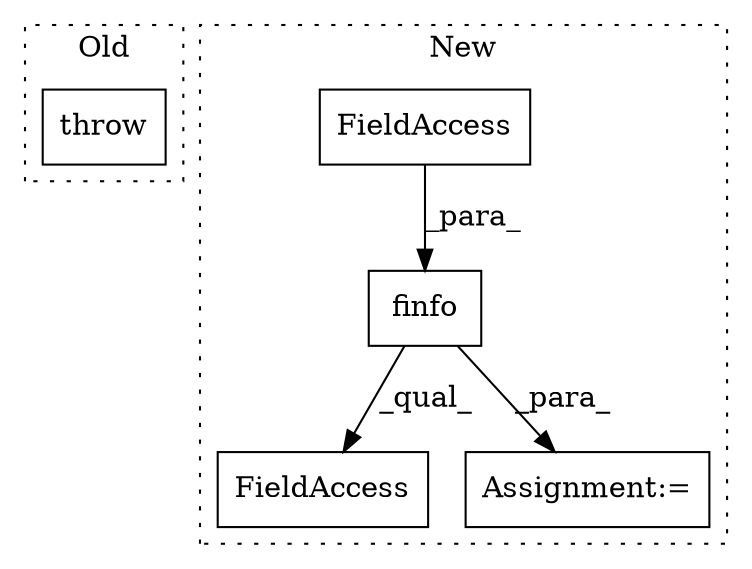 digraph G {
subgraph cluster0 {
1 [label="throw" a="53" s="259" l="6" shape="box"];
label = "Old";
style="dotted";
}
subgraph cluster1 {
2 [label="finfo" a="32" s="981,994" l="6,1" shape="box"];
3 [label="FieldAccess" a="22" s="975" l="25" shape="box"];
4 [label="FieldAccess" a="22" s="987" l="7" shape="box"];
5 [label="Assignment:=" a="7" s="856" l="1" shape="box"];
label = "New";
style="dotted";
}
2 -> 3 [label="_qual_"];
2 -> 5 [label="_para_"];
4 -> 2 [label="_para_"];
}